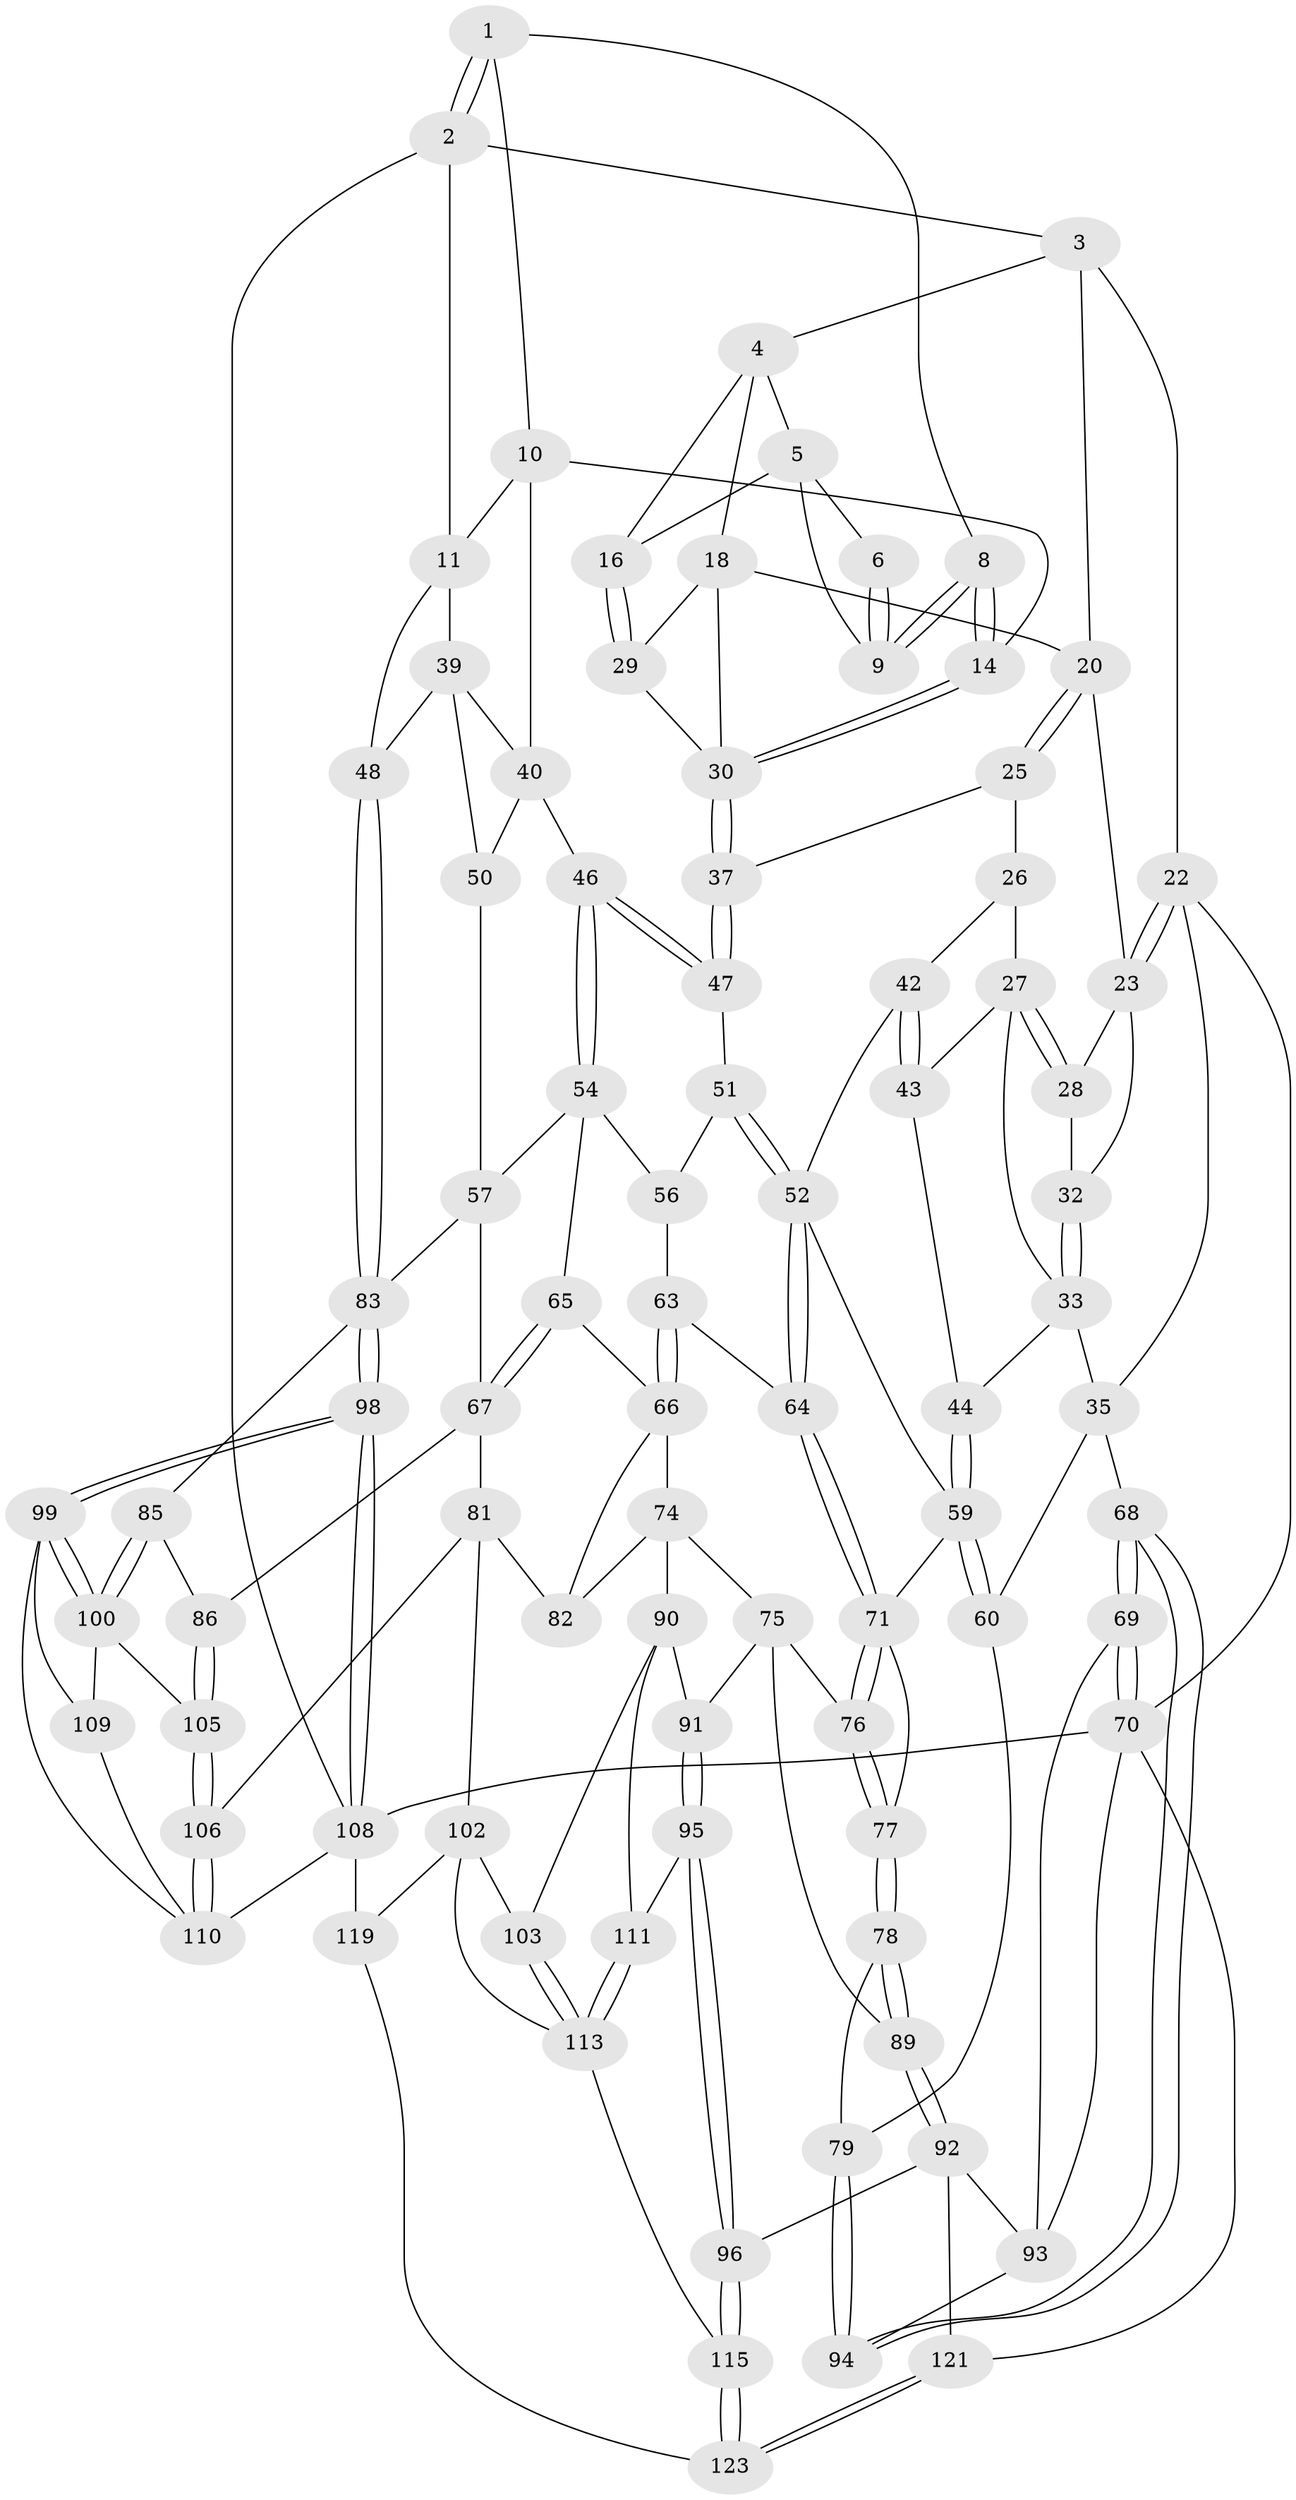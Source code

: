 // original degree distribution, {3: 0.016260162601626018, 6: 0.1951219512195122, 4: 0.21951219512195122, 5: 0.5691056910569106}
// Generated by graph-tools (version 1.1) at 2025/11/02/27/25 16:11:52]
// undirected, 86 vertices, 195 edges
graph export_dot {
graph [start="1"]
  node [color=gray90,style=filled];
  1 [pos="+0.7390979548859352+0",super="+7"];
  2 [pos="+1+0"];
  3 [pos="+0.2513509910673589+0"];
  4 [pos="+0.41148058467149357+0",super="+17"];
  5 [pos="+0.47552097475866917+0",super="+15"];
  6 [pos="+0.5478792289380601+0"];
  8 [pos="+0.6897943359288013+0.14753799649585014"];
  9 [pos="+0.6458787346207759+0.1269167392960781"];
  10 [pos="+0.810663171732576+0.013101870841024413",super="+13"];
  11 [pos="+1+0.09402146364654772",super="+12"];
  14 [pos="+0.744275558275202+0.22133904937258955"];
  16 [pos="+0.5851395772694938+0.12153849505625708"];
  18 [pos="+0.4446715805448211+0.14686030784926166",super="+19"];
  20 [pos="+0.3461934694780562+0.17426505661904665",super="+21"];
  22 [pos="+0+0.18761075425765136"];
  23 [pos="+0.037914724906840364+0.13382390298423405",super="+24"];
  25 [pos="+0.3423454840103813+0.18952855075048988",super="+38"];
  26 [pos="+0.29210758807393894+0.2599219267813934",super="+41"];
  27 [pos="+0.22239133392215155+0.25298061813156353",super="+36"];
  28 [pos="+0.18180336411991413+0.20046267301939974"];
  29 [pos="+0.5253443473533055+0.20197962921164397"];
  30 [pos="+0.5289720325239289+0.327078979112238",super="+31"];
  32 [pos="+0.10581119773257593+0.22122293616288727"];
  33 [pos="+0.10101190756977584+0.3047837914549449",super="+34"];
  35 [pos="+0+0.29707469844131146",super="+61"];
  37 [pos="+0.5176543755140148+0.3430707077248666"];
  39 [pos="+0.788934144931247+0.24141244820811053",super="+49"];
  40 [pos="+0.7875354260332655+0.24131619025366485",super="+45"];
  42 [pos="+0.2926799783952666+0.42895268715460816"];
  43 [pos="+0.17218583307361465+0.37185911447531267"];
  44 [pos="+0.08709283310048312+0.46071035121749077"];
  46 [pos="+0.5983844575476689+0.4457365048082653"];
  47 [pos="+0.5285899963749948+0.38891300888075764"];
  48 [pos="+1+0.5536432857830647"];
  50 [pos="+0.7716473829853824+0.5820279826154784"];
  51 [pos="+0.4935215227485486+0.4493762812340534"];
  52 [pos="+0.3222218528265279+0.5021527890456478",super="+53"];
  54 [pos="+0.601523834527719+0.4862636693934119",super="+55"];
  56 [pos="+0.49425832926433355+0.49255271423985253"];
  57 [pos="+0.7610899823230868+0.5926755770757787",super="+58"];
  59 [pos="+0.044739735947460564+0.576302441479307",super="+62"];
  60 [pos="+0.021470243973315043+0.5926209672525645"];
  63 [pos="+0.4686847257685701+0.5345978095437326"];
  64 [pos="+0.362472623107547+0.5562143368184065"];
  65 [pos="+0.5431015680014111+0.6191044063983688"];
  66 [pos="+0.5312614727469321+0.625449848138622",super="+73"];
  67 [pos="+0.6855808748277382+0.6180442011544459",super="+80"];
  68 [pos="+0+0.7048810016613907"];
  69 [pos="+0+0.7171240804536186"];
  70 [pos="+0+1",super="+122"];
  71 [pos="+0.3649272380201029+0.5650701656516255",super="+72"];
  74 [pos="+0.4756829783269494+0.6628673628898927",super="+87"];
  75 [pos="+0.42817184803274044+0.6671273268799572",super="+88"];
  76 [pos="+0.3877324146717571+0.6253966378355196"];
  77 [pos="+0.259256478025318+0.6961222927307941"];
  78 [pos="+0.25481010374388047+0.7053993117581309"];
  79 [pos="+0.21171675740969167+0.7011418302218622"];
  81 [pos="+0.6159185589544441+0.7643606120247288",super="+101"];
  82 [pos="+0.576293729125201+0.7575104445348327"];
  83 [pos="+1+0.702693861454715",super="+84"];
  85 [pos="+0.7984335140456215+0.7386742147130254"];
  86 [pos="+0.7365916109565601+0.7955639442415349"];
  89 [pos="+0.25980234732301116+0.7152996074727233"];
  90 [pos="+0.5036269936433639+0.8119307161579977",super="+104"];
  91 [pos="+0.40181156462693435+0.7676564485562372"];
  92 [pos="+0.2786998746906896+0.8391131764338148",super="+97"];
  93 [pos="+0.22222447401752937+0.8492078062017929",super="+116"];
  94 [pos="+0.16407611313184656+0.7716294609874521"];
  95 [pos="+0.3599321528433027+0.8210139296499427"];
  96 [pos="+0.3130338225029819+0.8509456576582276"];
  98 [pos="+1+0.792318241074243"];
  99 [pos="+0.9028592838277385+0.8334251945778663",super="+112"];
  100 [pos="+0.8654705797897112+0.8123088374960907",super="+107"];
  102 [pos="+0.650165348435143+0.8552090479731213",super="+120"];
  103 [pos="+0.5161541964562076+0.8656284862956678"];
  105 [pos="+0.7320026192015895+0.8043602484088194"];
  106 [pos="+0.6705548387172418+0.8420900818510222"];
  108 [pos="+1+1",super="+118"];
  109 [pos="+0.7916304770890411+0.8693383438754593"];
  110 [pos="+0.7184584869077842+0.8912655543681615",super="+117"];
  111 [pos="+0.4226743367869757+0.8522128477067387"];
  113 [pos="+0.4873969342816838+0.9547020959353314",super="+114"];
  115 [pos="+0.45811380903650917+1"];
  119 [pos="+0.7541716642004328+1"];
  121 [pos="+0.13178625563635576+1"];
  123 [pos="+0.459143530690415+1"];
  1 -- 2;
  1 -- 2;
  1 -- 8;
  1 -- 10;
  2 -- 3;
  2 -- 108;
  2 -- 11;
  3 -- 4;
  3 -- 22;
  3 -- 20;
  4 -- 5;
  4 -- 16;
  4 -- 18;
  5 -- 6;
  5 -- 16;
  5 -- 9;
  6 -- 9;
  6 -- 9;
  8 -- 9;
  8 -- 9;
  8 -- 14;
  8 -- 14;
  10 -- 11;
  10 -- 40;
  10 -- 14;
  11 -- 39;
  11 -- 48;
  14 -- 30;
  14 -- 30;
  16 -- 29;
  16 -- 29;
  18 -- 29;
  18 -- 20;
  18 -- 30;
  20 -- 25;
  20 -- 25;
  20 -- 23;
  22 -- 23;
  22 -- 23;
  22 -- 35;
  22 -- 70;
  23 -- 32;
  23 -- 28;
  25 -- 26 [weight=2];
  25 -- 37;
  26 -- 27;
  26 -- 42;
  27 -- 28;
  27 -- 28;
  27 -- 33;
  27 -- 43;
  28 -- 32;
  29 -- 30;
  30 -- 37;
  30 -- 37;
  32 -- 33;
  32 -- 33;
  33 -- 35;
  33 -- 44;
  35 -- 60;
  35 -- 68;
  37 -- 47;
  37 -- 47;
  39 -- 40;
  39 -- 48;
  39 -- 50;
  40 -- 50;
  40 -- 46;
  42 -- 43;
  42 -- 43;
  42 -- 52;
  43 -- 44;
  44 -- 59;
  44 -- 59;
  46 -- 47;
  46 -- 47;
  46 -- 54;
  46 -- 54;
  47 -- 51;
  48 -- 83;
  48 -- 83;
  50 -- 57;
  51 -- 52;
  51 -- 52;
  51 -- 56;
  52 -- 64;
  52 -- 64;
  52 -- 59;
  54 -- 56;
  54 -- 65;
  54 -- 57;
  56 -- 63;
  57 -- 83;
  57 -- 67;
  59 -- 60;
  59 -- 60;
  59 -- 71;
  60 -- 79;
  63 -- 64;
  63 -- 66;
  63 -- 66;
  64 -- 71;
  64 -- 71;
  65 -- 66;
  65 -- 67;
  65 -- 67;
  66 -- 82;
  66 -- 74;
  67 -- 81;
  67 -- 86;
  68 -- 69;
  68 -- 69;
  68 -- 94;
  68 -- 94;
  69 -- 70;
  69 -- 70;
  69 -- 93;
  70 -- 108;
  70 -- 121;
  70 -- 93;
  71 -- 76;
  71 -- 76;
  71 -- 77;
  74 -- 75;
  74 -- 90;
  74 -- 82;
  75 -- 76;
  75 -- 89;
  75 -- 91;
  76 -- 77;
  76 -- 77;
  77 -- 78;
  77 -- 78;
  78 -- 79;
  78 -- 89;
  78 -- 89;
  79 -- 94;
  79 -- 94;
  81 -- 82;
  81 -- 106;
  81 -- 102;
  83 -- 98;
  83 -- 98;
  83 -- 85;
  85 -- 86;
  85 -- 100;
  85 -- 100;
  86 -- 105;
  86 -- 105;
  89 -- 92;
  89 -- 92;
  90 -- 91;
  90 -- 111;
  90 -- 103;
  91 -- 95;
  91 -- 95;
  92 -- 93;
  92 -- 96;
  92 -- 121;
  93 -- 94;
  95 -- 96;
  95 -- 96;
  95 -- 111;
  96 -- 115;
  96 -- 115;
  98 -- 99;
  98 -- 99;
  98 -- 108;
  98 -- 108;
  99 -- 100;
  99 -- 100;
  99 -- 109;
  99 -- 110;
  100 -- 105;
  100 -- 109;
  102 -- 103;
  102 -- 119;
  102 -- 113;
  103 -- 113;
  103 -- 113;
  105 -- 106;
  105 -- 106;
  106 -- 110;
  106 -- 110;
  108 -- 110;
  108 -- 119;
  109 -- 110;
  111 -- 113;
  111 -- 113;
  113 -- 115;
  115 -- 123;
  115 -- 123;
  119 -- 123;
  121 -- 123;
  121 -- 123;
}
